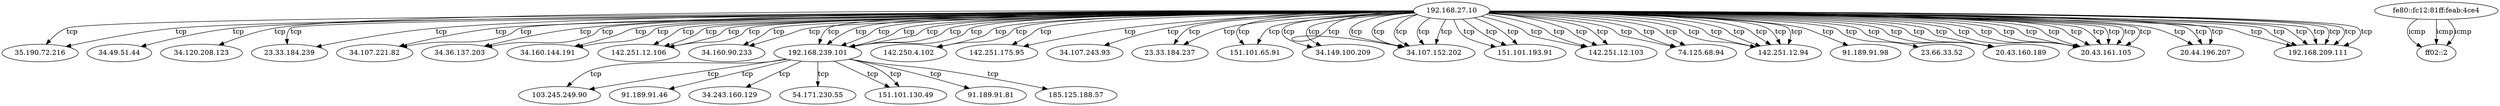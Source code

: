 digraph ZeekTraffic {
    "35.190.72.216" [degree = 2, in_degree = 2, out_degree = 0, activity_score = 0.19, total_connections = 2];
    "34.49.51.44" [degree = 1, in_degree = 1, out_degree = 0, activity_score = 0.10, total_connections = 1];
    "34.120.208.123" [degree = 1, in_degree = 1, out_degree = 0, activity_score = 0.10, total_connections = 1];
    "23.33.184.239" [degree = 2, in_degree = 2, out_degree = 0, activity_score = 0.19, total_connections = 2];
    "34.107.221.82" [degree = 2, in_degree = 2, out_degree = 0, activity_score = 0.19, total_connections = 2];
    "34.36.137.203" [degree = 2, in_degree = 2, out_degree = 0, activity_score = 0.19, total_connections = 2];
    "fe80::fc12:81ff:feab:4ce4" [degree = 3, in_degree = 0, out_degree = 3, activity_score = 0.27, total_connections = 3];
    "34.160.144.191" [degree = 2, in_degree = 2, out_degree = 0, activity_score = 0.19, total_connections = 2];
    "ff02::2" [degree = 3, in_degree = 3, out_degree = 0, activity_score = 0.27, total_connections = 3];
    "142.251.12.106" [degree = 4, in_degree = 4, out_degree = 0, activity_score = 0.34, total_connections = 4];
    "103.245.249.90" [degree = 2, in_degree = 2, out_degree = 0, activity_score = 0.19, total_connections = 2];
    "91.189.91.46" [degree = 1, in_degree = 1, out_degree = 0, activity_score = 0.10, total_connections = 1];
    "34.243.160.129" [degree = 1, in_degree = 1, out_degree = 0, activity_score = 0.10, total_connections = 1];
    "34.160.90.233" [degree = 2, in_degree = 2, out_degree = 0, activity_score = 0.19, total_connections = 2];
    "54.171.230.55" [degree = 1, in_degree = 1, out_degree = 0, activity_score = 0.10, total_connections = 1];
    "192.168.239.101" [degree = 16, in_degree = 7, out_degree = 9, activity_score = 0.81, total_connections = 16];
    "151.101.130.49" [degree = 2, in_degree = 2, out_degree = 0, activity_score = 0.19, total_connections = 2];
    "91.189.91.81" [degree = 1, in_degree = 1, out_degree = 0, activity_score = 0.10, total_connections = 1];
    "142.250.4.102" [degree = 2, in_degree = 2, out_degree = 0, activity_score = 0.19, total_connections = 2];
    "142.251.175.95" [degree = 2, in_degree = 2, out_degree = 0, activity_score = 0.19, total_connections = 2];
    "34.107.243.93" [degree = 1, in_degree = 1, out_degree = 0, activity_score = 0.10, total_connections = 1];
    "23.33.184.237" [degree = 2, in_degree = 2, out_degree = 0, activity_score = 0.19, total_connections = 2];
    "151.101.65.91" [degree = 2, in_degree = 2, out_degree = 0, activity_score = 0.19, total_connections = 2];
    "34.149.100.209" [degree = 2, in_degree = 2, out_degree = 0, activity_score = 0.19, total_connections = 2];
    "34.107.152.202" [degree = 6, in_degree = 6, out_degree = 0, activity_score = 0.47, total_connections = 6];
    "151.101.193.91" [degree = 3, in_degree = 3, out_degree = 0, activity_score = 0.27, total_connections = 3];
    "142.251.12.103" [degree = 4, in_degree = 4, out_degree = 0, activity_score = 0.34, total_connections = 4];
    "185.125.188.57" [degree = 1, in_degree = 1, out_degree = 0, activity_score = 0.10, total_connections = 1];
    "74.125.68.94" [degree = 3, in_degree = 3, out_degree = 0, activity_score = 0.27, total_connections = 3];
    "142.251.12.94" [degree = 6, in_degree = 6, out_degree = 0, activity_score = 0.47, total_connections = 6];
    "91.189.91.98" [degree = 1, in_degree = 1, out_degree = 0, activity_score = 0.10, total_connections = 1];
    "23.66.33.52" [degree = 1, in_degree = 1, out_degree = 0, activity_score = 0.10, total_connections = 1];
    "20.43.160.189" [degree = 4, in_degree = 4, out_degree = 0, activity_score = 0.34, total_connections = 4];
    "192.168.27.10" [degree = 84, in_degree = 0, out_degree = 84, activity_score = 1.00, total_connections = 84];
    "20.43.161.105" [degree = 10, in_degree = 10, out_degree = 0, activity_score = 0.65, total_connections = 10];
    "20.44.196.207" [degree = 3, in_degree = 3, out_degree = 0, activity_score = 0.27, total_connections = 3];
    "192.168.209.111" [degree = 7, in_degree = 7, out_degree = 0, activity_score = 0.52, total_connections = 7];
    "192.168.239.101" -> "151.101.130.49" [label = "tcp", resp_ip_bytes = "8195", orig_ip_bytes = "1632", protocol = "tcp", orig_pkts = "21", timestamp = "1747729700.168650", local_resp = "false", src_port = "39742", service = "ssl", dst_port = "443", conn_state = "SF", resp_bytes = "7351", local_orig = "true", history = "ShADadFfR", orig_bytes = "772", resp_pkts = "21"];
    "192.168.239.101" -> "151.101.130.49" [label = "tcp", resp_ip_bytes = "917779", orig_ip_bytes = "17798", protocol = "tcp", orig_pkts = "425", timestamp = "1747729700.764960", local_resp = "false", src_port = "39754", service = "ssl", dst_port = "443", conn_state = "SF", resp_bytes = "890615", local_orig = "true", history = "ShADadFfR", orig_bytes = "778", resp_pkts = "679"];
    "192.168.239.101" -> "54.171.230.55" [label = "tcp", resp_ip_bytes = "4307", orig_ip_bytes = "1297", protocol = "tcp", orig_pkts = "12", timestamp = "1747729704.876009", local_resp = "false", src_port = "58126", service = "ssl", dst_port = "443", conn_state = "SF", resp_bytes = "3863", local_orig = "true", history = "ShADadFfR", orig_bytes = "797", resp_pkts = "11"];
    "192.168.239.101" -> "34.243.160.129" [label = "tcp", resp_ip_bytes = "6935", orig_ip_bytes = "1408", protocol = "tcp", orig_pkts = "14", timestamp = "1747729729.490923", local_resp = "false", src_port = "52764", service = "ssl", dst_port = "443", conn_state = "SF", resp_bytes = "6371", local_orig = "true", history = "ShADadFfR", orig_bytes = "828", resp_pkts = "14"];
    "192.168.239.101" -> "91.189.91.46" [label = "tcp", resp_ip_bytes = "20841", orig_ip_bytes = "1817", protocol = "tcp", orig_pkts = "21", timestamp = "1747729729.769316", local_resp = "false", src_port = "44370", service = "ssl", dst_port = "443", conn_state = "SF", resp_bytes = "19837", local_orig = "true", history = "ShADadFfR", orig_bytes = "957", resp_pkts = "25"];
    "192.168.239.101" -> "103.245.249.90" [label = "tcp", resp_ip_bytes = "10808394", orig_ip_bytes = "127348", protocol = "tcp", orig_pkts = "3132", timestamp = "1747729729.625599", local_resp = "false", src_port = "51284", service = "http", dst_port = "80", conn_state = "SF", resp_bytes = "10504350", local_orig = "true", history = "ShADadFf", orig_bytes = "2048", resp_pkts = "7601"];
    "192.168.239.101" -> "91.189.91.81" [label = "tcp", resp_ip_bytes = "9778871", orig_ip_bytes = "136082", protocol = "tcp", orig_pkts = "3362", timestamp = "1747729729.407799", local_resp = "false", src_port = "53306", service = "http", dst_port = "80", conn_state = "SF", resp_bytes = "9503267", local_orig = "true", history = "ShADadFf", orig_bytes = "1582", resp_pkts = "6890"];
    "fe80::fc12:81ff:feab:4ce4" -> "ff02::2" [label = "icmp", resp_ip_bytes = "0", orig_ip_bytes = "280", protocol = "icmp", orig_pkts = "5", timestamp = "1747729686.910195", local_resp = "false", src_port = "133", service = "-", dst_port = "134", conn_state = "OTH", resp_bytes = "0", local_orig = "true", history = "-", orig_bytes = "40", resp_pkts = "0"];
    "192.168.239.101" -> "103.245.249.90" [label = "tcp", resp_ip_bytes = "111721218", orig_ip_bytes = "1510259", protocol = "tcp", orig_pkts = "37683", timestamp = "1747729751.921636", local_resp = "false", src_port = "48956", service = "http", dst_port = "80", conn_state = "SF", resp_bytes = "108448188", local_orig = "true", history = "ShADadttFf", orig_bytes = "2919", resp_pkts = "78546"];
    "192.168.27.10" -> "34.160.144.191" [label = "tcp", resp_ip_bytes = "3959", orig_ip_bytes = "1000", protocol = "tcp", orig_pkts = "13", timestamp = "1747729922.348450", local_resp = "false", src_port = "56120", service = "ssl", dst_port = "443", conn_state = "SF", resp_bytes = "3475", local_orig = "true", history = "ShADadFfR", orig_bytes = "460", resp_pkts = "12"];
    "192.168.27.10" -> "34.36.137.203" [label = "tcp", resp_ip_bytes = "5753", orig_ip_bytes = "2757", protocol = "tcp", orig_pkts = "16", timestamp = "1747729923.205480", local_resp = "false", src_port = "42790", service = "ssl", dst_port = "443", conn_state = "SF", resp_bytes = "5149", local_orig = "true", history = "ShADadFfR", orig_bytes = "2097", resp_pkts = "15"];
    "192.168.27.10" -> "142.251.12.106" [label = "tcp", resp_ip_bytes = "5551", orig_ip_bytes = "2239", protocol = "tcp", orig_pkts = "8", timestamp = "1747729923.726720", local_resp = "false", src_port = "53354", service = "ssl", dst_port = "443", conn_state = "SF", resp_bytes = "5187", local_orig = "true", history = "ShADadFf", orig_bytes = "1899", resp_pkts = "9"];
    "192.168.27.10" -> "142.251.12.106" [label = "tcp", resp_ip_bytes = "4404", orig_ip_bytes = "2199", protocol = "tcp", orig_pkts = "7", timestamp = "1747729925.296366", local_resp = "false", src_port = "53362", service = "ssl", dst_port = "443", conn_state = "RSTR", resp_bytes = "4080", local_orig = "true", history = "ShADaFdrR", orig_bytes = "1899", resp_pkts = "8"];
    "192.168.27.10" -> "34.149.100.209" [label = "tcp", resp_ip_bytes = "4342", orig_ip_bytes = "2619", protocol = "tcp", orig_pkts = "12", timestamp = "1747729925.059486", local_resp = "false", src_port = "35306", service = "ssl", dst_port = "443", conn_state = "SF", resp_bytes = "3858", local_orig = "true", history = "ShADadFfR", orig_bytes = "2119", resp_pkts = "12"];
    "192.168.27.10" -> "151.101.65.91" [label = "tcp", resp_ip_bytes = "4862", orig_ip_bytes = "912", protocol = "tcp", orig_pkts = "11", timestamp = "1747729925.348071", local_resp = "false", src_port = "44738", service = "ssl", dst_port = "443", conn_state = "SF", resp_bytes = "4378", local_orig = "true", history = "ShADadFfR", orig_bytes = "452", resp_pkts = "12"];
    "192.168.27.10" -> "142.251.175.95" [label = "tcp", resp_ip_bytes = "44", orig_ip_bytes = "100", protocol = "tcp", orig_pkts = "2", timestamp = "1747729924.880900", local_resp = "false", src_port = "39506", service = "-", dst_port = "443", conn_state = "RSTO", resp_bytes = "0", local_orig = "true", history = "ShR", orig_bytes = "0", resp_pkts = "1"];
    "192.168.27.10" -> "142.251.12.106" [label = "tcp", resp_ip_bytes = "5513", orig_ip_bytes = "2279", protocol = "tcp", orig_pkts = "9", timestamp = "1747729925.446230", local_resp = "false", src_port = "53378", service = "ssl", dst_port = "443", conn_state = "RSTO", resp_bytes = "5189", local_orig = "true", history = "ShADadFR", orig_bytes = "1899", resp_pkts = "8"];
    "192.168.27.10" -> "23.33.184.237" [label = "tcp", resp_ip_bytes = "124", orig_ip_bytes = "240", protocol = "tcp", orig_pkts = "5", timestamp = "1747729923.986624", local_resp = "false", src_port = "54916", service = "-", dst_port = "80", conn_state = "SF", resp_bytes = "0", local_orig = "true", history = "ShAFaf", orig_bytes = "0", resp_pkts = "3"];
    "192.168.27.10" -> "142.251.175.95" [label = "tcp", resp_ip_bytes = "7041480", orig_ip_bytes = "107815", protocol = "tcp", orig_pkts = "2624", timestamp = "1747729925.134679", local_resp = "false", src_port = "39512", service = "ssl", dst_port = "443", conn_state = "SF", resp_bytes = "6845476", local_orig = "true", history = "ShADadFf", orig_bytes = "2835", resp_pkts = "4900"];
    "192.168.27.10" -> "34.107.152.202" [label = "tcp", resp_ip_bytes = "4325", orig_ip_bytes = "2666", protocol = "tcp", orig_pkts = "13", timestamp = "1747729930.053137", local_resp = "false", src_port = "37728", service = "ssl", dst_port = "443", conn_state = "SF", resp_bytes = "3801", local_orig = "true", history = "ShADadFRf", orig_bytes = "2126", resp_pkts = "13"];
    "192.168.27.10" -> "34.107.152.202" [label = "tcp", resp_ip_bytes = "4325", orig_ip_bytes = "2666", protocol = "tcp", orig_pkts = "13", timestamp = "1747729930.054069", local_resp = "false", src_port = "37742", service = "ssl", dst_port = "443", conn_state = "SF", resp_bytes = "3801", local_orig = "true", history = "ShADadFfR", orig_bytes = "2126", resp_pkts = "13"];
    "192.168.27.10" -> "34.107.152.202" [label = "tcp", resp_ip_bytes = "4285", orig_ip_bytes = "2686", protocol = "tcp", orig_pkts = "13", timestamp = "1747729930.054682", local_resp = "false", src_port = "37754", service = "ssl", dst_port = "443", conn_state = "RSTO", resp_bytes = "3801", local_orig = "true", history = "ShADadFR", orig_bytes = "2126", resp_pkts = "12"];
    "192.168.27.10" -> "34.107.152.202" [label = "tcp", resp_ip_bytes = "4285", orig_ip_bytes = "2626", protocol = "tcp", orig_pkts = "12", timestamp = "1747729930.054123", local_resp = "false", src_port = "37746", service = "ssl", dst_port = "443", conn_state = "RSTO", resp_bytes = "3801", local_orig = "true", history = "ShADadFR", orig_bytes = "2126", resp_pkts = "12"];
    "192.168.27.10" -> "34.107.152.202" [label = "tcp", resp_ip_bytes = "4285", orig_ip_bytes = "2626", protocol = "tcp", orig_pkts = "12", timestamp = "1747729930.053014", local_resp = "false", src_port = "37716", service = "ssl", dst_port = "443", conn_state = "RSTO", resp_bytes = "3801", local_orig = "true", history = "ShADadFR", orig_bytes = "2126", resp_pkts = "12"];
    "192.168.27.10" -> "192.168.239.101" [label = "tcp", resp_ip_bytes = "16554", orig_ip_bytes = "3476", protocol = "tcp", orig_pkts = "26", timestamp = "1747729943.319722", local_resp = "true", src_port = "48828", service = "http", dst_port = "80", conn_state = "SF", resp_bytes = "7593", local_orig = "true", history = "ShADTadtfF", orig_bytes = "1054", resp_pkts = "26"];
    "192.168.27.10" -> "151.101.193.91" [label = "tcp", resp_ip_bytes = "5972", orig_ip_bytes = "2600", protocol = "tcp", orig_pkts = "12", timestamp = "1747729951.977259", local_resp = "false", src_port = "50468", service = "ssl", dst_port = "443", conn_state = "SF", resp_bytes = "5488", local_orig = "true", history = "ShADadFfR", orig_bytes = "2100", resp_pkts = "12"];
    "192.168.27.10" -> "151.101.193.91" [label = "tcp", resp_ip_bytes = "5972", orig_ip_bytes = "2640", protocol = "tcp", orig_pkts = "13", timestamp = "1747729951.976770", local_resp = "false", src_port = "50454", service = "ssl", dst_port = "443", conn_state = "SF", resp_bytes = "5488", local_orig = "true", history = "ShADadFfR", orig_bytes = "2100", resp_pkts = "12"];
    "192.168.27.10" -> "34.160.90.233" [label = "tcp", resp_ip_bytes = "4431", orig_ip_bytes = "919", protocol = "tcp", orig_pkts = "11", timestamp = "1747729951.235771", local_resp = "false", src_port = "36268", service = "ssl", dst_port = "443", conn_state = "RSTO", resp_bytes = "3947", local_orig = "true", history = "ShADadFR", orig_bytes = "459", resp_pkts = "12"];
    "192.168.27.10" -> "192.168.239.101" [label = "tcp", resp_ip_bytes = "26524", orig_ip_bytes = "5262", protocol = "tcp", orig_pkts = "26", timestamp = "1747729948.594813", local_resp = "true", src_port = "48838", service = "http", dst_port = "80", conn_state = "SF", resp_bytes = "12318", local_orig = "true", history = "ShADTadttfF", orig_bytes = "1947", resp_pkts = "36"];
    "192.168.27.10" -> "192.168.239.101" [label = "tcp", resp_ip_bytes = "224", orig_ip_bytes = "432", protocol = "tcp", orig_pkts = "8", timestamp = "1747729948.683909", local_resp = "true", src_port = "48848", service = "-", dst_port = "80", conn_state = "SF", resp_bytes = "0", local_orig = "true", history = "ShAFf", orig_bytes = "0", resp_pkts = "4"];
    "192.168.27.10" -> "192.168.239.101" [label = "tcp", resp_ip_bytes = "5188", orig_ip_bytes = "2432", protocol = "tcp", orig_pkts = "14", timestamp = "1747729953.814203", local_resp = "true", src_port = "35662", service = "http", dst_port = "80", conn_state = "SF", resp_bytes = "2222", local_orig = "true", history = "ShADTadtfF", orig_bytes = "844", resp_pkts = "14"];
    "192.168.27.10" -> "192.168.239.101" [label = "tcp", resp_ip_bytes = "1788", orig_ip_bytes = "1290", protocol = "tcp", orig_pkts = "10", timestamp = "1747729953.814673", local_resp = "true", src_port = "35678", service = "http", dst_port = "80", conn_state = "SF", resp_bytes = "626", local_orig = "true", history = "ShADTadtfF", orig_bytes = "377", resp_pkts = "10"];
    "192.168.27.10" -> "192.168.239.101" [label = "tcp", resp_ip_bytes = "224", orig_ip_bytes = "432", protocol = "tcp", orig_pkts = "8", timestamp = "1747729953.819448", local_resp = "true", src_port = "35684", service = "-", dst_port = "80", conn_state = "SF", resp_bytes = "0", local_orig = "true", history = "ShAFf", orig_bytes = "0", resp_pkts = "4"];
    "192.168.27.10" -> "192.168.239.101" [label = "tcp", resp_ip_bytes = "42240", orig_ip_bytes = "12378", protocol = "tcp", orig_pkts = "48", timestamp = "1747729953.727135", local_resp = "true", src_port = "35654", service = "http", dst_port = "80", conn_state = "SF", resp_bytes = "19760", local_orig = "true", history = "ShADTadttTfF", orig_bytes = "4933", resp_pkts = "52"];
    "fe80::fc12:81ff:feab:4ce4" -> "ff02::2" [label = "icmp", resp_ip_bytes = "0", orig_ip_bytes = "56", protocol = "icmp", orig_pkts = "1", timestamp = "1747729918.782189", local_resp = "false", src_port = "133", service = "-", dst_port = "134", conn_state = "OTH", resp_bytes = "0", local_orig = "true", history = "-", orig_bytes = "0", resp_pkts = "0"];
    "192.168.27.10" -> "142.251.12.103" [label = "tcp", resp_ip_bytes = "44", orig_ip_bytes = "100", protocol = "tcp", orig_pkts = "2", timestamp = "1747729973.492890", local_resp = "false", src_port = "34124", service = "-", dst_port = "443", conn_state = "RSTO", resp_bytes = "0", local_orig = "true", history = "ShR", orig_bytes = "0", resp_pkts = "1"];
    "192.168.27.10" -> "142.251.12.103" [label = "tcp", resp_ip_bytes = "6360", orig_ip_bytes = "2676", protocol = "tcp", orig_pkts = "14", timestamp = "1747729973.387056", local_resp = "false", src_port = "34114", service = "ssl", dst_port = "443", conn_state = "RSTO", resp_bytes = "5836", local_orig = "true", history = "ShADadFR", orig_bytes = "2096", resp_pkts = "13"];
    "192.168.27.10" -> "142.251.12.103" [label = "tcp", resp_ip_bytes = "6358", orig_ip_bytes = "2636", protocol = "tcp", orig_pkts = "13", timestamp = "1747729973.531340", local_resp = "false", src_port = "34138", service = "ssl", dst_port = "443", conn_state = "RSTO", resp_bytes = "5834", local_orig = "true", history = "ShADadFR", orig_bytes = "2096", resp_pkts = "13"];
    "192.168.27.10" -> "74.125.68.94" [label = "tcp", resp_ip_bytes = "6390", orig_ip_bytes = "2637", protocol = "tcp", orig_pkts = "13", timestamp = "1747729975.017246", local_resp = "false", src_port = "45128", service = "ssl", dst_port = "443", conn_state = "RSTO", resp_bytes = "5866", local_orig = "true", history = "ShADadFR", orig_bytes = "2097", resp_pkts = "13"];
    "192.168.27.10" -> "91.189.91.98" [label = "tcp", resp_ip_bytes = "389", orig_ip_bytes = "348", protocol = "tcp", orig_pkts = "6", timestamp = "1747729983.019765", local_resp = "false", src_port = "37024", service = "http", dst_port = "80", conn_state = "SF", resp_bytes = "185", local_orig = "true", history = "ShADadFf", orig_bytes = "88", resp_pkts = "5"];
    "192.168.27.10" -> "23.66.33.52" [label = "tcp", resp_ip_bytes = "2225", orig_ip_bytes = "1442", protocol = "tcp", orig_pkts = "14", timestamp = "1747729925.481212", local_resp = "false", src_port = "40176", service = "http", dst_port = "80", conn_state = "SF", resp_bytes = "1741", local_orig = "true", history = "ShADadfF", orig_bytes = "862", resp_pkts = "12"];
    "192.168.27.10" -> "142.250.4.102" [label = "tcp", resp_ip_bytes = "11555", orig_ip_bytes = "3251", protocol = "tcp", orig_pkts = "17", timestamp = "1747729990.565836", local_resp = "false", src_port = "33698", service = "ssl", dst_port = "443", conn_state = "SF", resp_bytes = "10711", local_orig = "true", history = "ShADadFf", orig_bytes = "2551", resp_pkts = "21"];
    "192.168.27.10" -> "142.250.4.102" [label = "tcp", resp_ip_bytes = "44", orig_ip_bytes = "100", protocol = "tcp", orig_pkts = "2", timestamp = "1747729990.315696", local_resp = "false", src_port = "33694", service = "-", dst_port = "443", conn_state = "RSTO", resp_bytes = "0", local_orig = "true", history = "ShR", orig_bytes = "0", resp_pkts = "1"];
    "192.168.27.10" -> "20.43.161.105" [label = "tcp", resp_ip_bytes = "6207", orig_ip_bytes = "2652", protocol = "tcp", orig_pkts = "13", timestamp = "1747729991.367823", local_resp = "false", src_port = "52796", service = "ssl", dst_port = "443", conn_state = "SF", resp_bytes = "5643", local_orig = "true", history = "ShADadFfR", orig_bytes = "2112", resp_pkts = "14"];
    "192.168.27.10" -> "20.43.161.105" [label = "tcp", resp_ip_bytes = "6136", orig_ip_bytes = "2652", protocol = "tcp", orig_pkts = "13", timestamp = "1747729991.368153", local_resp = "false", src_port = "52800", service = "ssl", dst_port = "443", conn_state = "SF", resp_bytes = "5612", local_orig = "true", history = "ShADadFfR", orig_bytes = "2112", resp_pkts = "13"];
    "192.168.27.10" -> "20.43.161.105" [label = "tcp", resp_ip_bytes = "6168", orig_ip_bytes = "2622", protocol = "tcp", orig_pkts = "12", timestamp = "1747729992.629584", local_resp = "false", src_port = "52820", service = "ssl", dst_port = "443", conn_state = "RSTO", resp_bytes = "5644", local_orig = "true", history = "ShADadFR", orig_bytes = "2122", resp_pkts = "13"];
    "192.168.27.10" -> "20.43.161.105" [label = "tcp", resp_ip_bytes = "6168", orig_ip_bytes = "2662", protocol = "tcp", orig_pkts = "13", timestamp = "1747729992.630118", local_resp = "false", src_port = "52834", service = "ssl", dst_port = "443", conn_state = "RSTO", resp_bytes = "5644", local_orig = "true", history = "ShADadFR", orig_bytes = "2122", resp_pkts = "13"];
    "192.168.27.10" -> "20.43.161.105" [label = "tcp", resp_ip_bytes = "6168", orig_ip_bytes = "2662", protocol = "tcp", orig_pkts = "13", timestamp = "1747729992.630145", local_resp = "false", src_port = "52844", service = "ssl", dst_port = "443", conn_state = "RSTO", resp_bytes = "5644", local_orig = "true", history = "ShADadFR", orig_bytes = "2122", resp_pkts = "13"];
    "192.168.27.10" -> "20.43.161.105" [label = "tcp", resp_ip_bytes = "6168", orig_ip_bytes = "2722", protocol = "tcp", orig_pkts = "14", timestamp = "1747729992.630253", local_resp = "false", src_port = "52854", service = "ssl", dst_port = "443", conn_state = "SF", resp_bytes = "5644", local_orig = "true", history = "ShADadFfR", orig_bytes = "2122", resp_pkts = "13"];
    "192.168.27.10" -> "20.43.161.105" [label = "tcp", resp_ip_bytes = "6168", orig_ip_bytes = "2662", protocol = "tcp", orig_pkts = "13", timestamp = "1747729992.630024", local_resp = "false", src_port = "52822", service = "ssl", dst_port = "443", conn_state = "SF", resp_bytes = "5644", local_orig = "true", history = "ShADadFf", orig_bytes = "2122", resp_pkts = "13"];
    "192.168.27.10" -> "20.43.161.105" [label = "tcp", resp_ip_bytes = "6168", orig_ip_bytes = "2622", protocol = "tcp", orig_pkts = "12", timestamp = "1747729992.629420", local_resp = "false", src_port = "52816", service = "ssl", dst_port = "443", conn_state = "RSTO", resp_bytes = "5644", local_orig = "true", history = "ShADadFR", orig_bytes = "2122", resp_pkts = "13"];
    "192.168.27.10" -> "192.168.209.111" [label = "tcp", resp_ip_bytes = "929", orig_ip_bytes = "1044", protocol = "tcp", orig_pkts = "12", timestamp = "1747729924.165999", local_resp = "true", src_port = "38090", service = "http", dst_port = "80", conn_state = "SF", resp_bytes = "297", local_orig = "true", history = "ShADadfF", orig_bytes = "412", resp_pkts = "12"];
    "192.168.27.10" -> "192.168.209.111" [label = "tcp", resp_ip_bytes = "1991", orig_ip_bytes = "1001", protocol = "tcp", orig_pkts = "12", timestamp = "1747729927.914540", local_resp = "true", src_port = "38116", service = "http", dst_port = "80", conn_state = "SF", resp_bytes = "1359", local_orig = "true", history = "ShADadfF", orig_bytes = "369", resp_pkts = "12"];
    "192.168.27.10" -> "192.168.209.111" [label = "tcp", resp_ip_bytes = "31819", orig_ip_bytes = "2457", protocol = "tcp", orig_pkts = "26", timestamp = "1747729927.726415", local_resp = "true", src_port = "38104", service = "http", dst_port = "80", conn_state = "SF", resp_bytes = "29991", local_orig = "true", history = "ShADadfF", orig_bytes = "1097", resp_pkts = "35"];
    "192.168.27.10" -> "192.168.209.111" [label = "tcp", resp_ip_bytes = "8480", orig_ip_bytes = "1238", protocol = "tcp", orig_pkts = "17", timestamp = "1747729927.914682", local_resp = "true", src_port = "38118", service = "http", dst_port = "80", conn_state = "SF", resp_bytes = "7588", local_orig = "true", history = "ShADadfF", orig_bytes = "346", resp_pkts = "17"];
    "192.168.27.10" -> "192.168.209.111" [label = "tcp", resp_ip_bytes = "93609", orig_ip_bytes = "3123", protocol = "tcp", orig_pkts = "53", timestamp = "1747729927.915263", local_resp = "true", src_port = "38128", service = "http", dst_port = "80", conn_state = "SF", resp_bytes = "89753", local_orig = "true", history = "ShADadfF", orig_bytes = "359", resp_pkts = "74"];
    "192.168.27.10" -> "192.168.209.111" [label = "tcp", resp_ip_bytes = "41992", orig_ip_bytes = "2346", protocol = "tcp", orig_pkts = "38", timestamp = "1747729927.915828", local_resp = "true", src_port = "38130", service = "http", dst_port = "80", conn_state = "SF", resp_bytes = "39956", local_orig = "true", history = "ShADadfF", orig_bytes = "362", resp_pkts = "39"];
    "192.168.27.10" -> "192.168.209.111" [label = "tcp", resp_ip_bytes = "12919", orig_ip_bytes = "1387", protocol = "tcp", orig_pkts = "20", timestamp = "1747729927.916349", local_resp = "true", src_port = "38146", service = "http", dst_port = "80", conn_state = "SF", resp_bytes = "11871", local_orig = "true", history = "ShADadfF", orig_bytes = "339", resp_pkts = "20"];
    "192.168.27.10" -> "20.43.161.105" [label = "tcp", resp_ip_bytes = "4059832", orig_ip_bytes = "74479", protocol = "tcp", orig_pkts = "1498", timestamp = "1747729991.367433", local_resp = "false", src_port = "52784", service = "ssl", dst_port = "443", conn_state = "SF", resp_bytes = "3939668", local_orig = "true", history = "ShADadfF", orig_bytes = "14539", resp_pkts = "3004"];
    "192.168.27.10" -> "20.44.196.207" [label = "tcp", resp_ip_bytes = "6136", orig_ip_bytes = "2618", protocol = "tcp", orig_pkts = "12", timestamp = "1747730004.107503", local_resp = "false", src_port = "34388", service = "ssl", dst_port = "443", conn_state = "RSTO", resp_bytes = "5612", local_orig = "true", history = "ShADadFR", orig_bytes = "2118", resp_pkts = "13"];
    "192.168.27.10" -> "20.44.196.207" [label = "tcp", resp_ip_bytes = "6145", orig_ip_bytes = "2578", protocol = "tcp", orig_pkts = "11", timestamp = "1747730004.106690", local_resp = "false", src_port = "34382", service = "ssl", dst_port = "443", conn_state = "RSTO", resp_bytes = "5621", local_orig = "true", history = "ShADadFR", orig_bytes = "2118", resp_pkts = "13"];
    "192.168.27.10" -> "20.43.160.189" [label = "tcp", resp_ip_bytes = "6199", orig_ip_bytes = "2629", protocol = "tcp", orig_pkts = "12", timestamp = "1747730005.896538", local_resp = "false", src_port = "43966", service = "ssl", dst_port = "443", conn_state = "SF", resp_bytes = "5675", local_orig = "true", history = "ShADadFfR", orig_bytes = "2129", resp_pkts = "13"];
    "192.168.27.10" -> "20.43.160.189" [label = "tcp", resp_ip_bytes = "6168", orig_ip_bytes = "2669", protocol = "tcp", orig_pkts = "13", timestamp = "1747730005.896112", local_resp = "false", src_port = "43964", service = "ssl", dst_port = "443", conn_state = "RSTO", resp_bytes = "5644", local_orig = "true", history = "ShADadFR", orig_bytes = "2129", resp_pkts = "13"];
    "192.168.27.10" -> "20.43.160.189" [label = "tcp", resp_ip_bytes = "6199", orig_ip_bytes = "2629", protocol = "tcp", orig_pkts = "12", timestamp = "1747730005.897173", local_resp = "false", src_port = "43980", service = "ssl", dst_port = "443", conn_state = "RSTO", resp_bytes = "5675", local_orig = "true", history = "ShADadFR", orig_bytes = "2129", resp_pkts = "13"];
    "192.168.239.101" -> "185.125.188.57" [label = "tcp", resp_ip_bytes = "39005", orig_ip_bytes = "12058", protocol = "tcp", orig_pkts = "39", timestamp = "1747730001.900092", local_resp = "false", src_port = "58590", service = "ssl", dst_port = "443", conn_state = "SF", resp_bytes = "37081", local_orig = "true", history = "ShADadfF", orig_bytes = "10478", resp_pkts = "48"];
    "192.168.27.10" -> "20.44.196.207" [label = "tcp", resp_ip_bytes = "12943", orig_ip_bytes = "3557", protocol = "tcp", orig_pkts = "19", timestamp = "1747730004.106280", local_resp = "false", src_port = "34380", service = "ssl", dst_port = "443", conn_state = "SF", resp_bytes = "12059", local_orig = "true", history = "ShADadfF", orig_bytes = "2777", resp_pkts = "22"];
    "192.168.27.10" -> "20.43.161.105" [label = "tcp", resp_ip_bytes = "270311", orig_ip_bytes = "21005", protocol = "tcp", orig_pkts = "175", timestamp = "1747730005.519479", local_resp = "false", src_port = "37600", service = "ssl", dst_port = "443", conn_state = "SF", resp_bytes = "259467", local_orig = "true", history = "ShADadfF", orig_bytes = "13985", resp_pkts = "271"];
    "192.168.27.10" -> "20.43.160.189" [label = "tcp", resp_ip_bytes = "62688", orig_ip_bytes = "4106", protocol = "tcp", orig_pkts = "33", timestamp = "1747730005.897096", local_resp = "false", src_port = "43968", service = "ssl", dst_port = "443", conn_state = "SF", resp_bytes = "60284", local_orig = "true", history = "ShADadfF", orig_bytes = "2766", resp_pkts = "60"];
    "192.168.27.10" -> "142.251.12.94" [label = "tcp", resp_ip_bytes = "1346", orig_ip_bytes = "1168", protocol = "tcp", orig_pkts = "18", timestamp = "1747729924.101756", local_resp = "false", src_port = "33060", service = "http", dst_port = "80", conn_state = "SF", resp_bytes = "702", local_orig = "true", history = "ShADadFf", orig_bytes = "428", resp_pkts = "16"];
    "192.168.27.10" -> "142.251.12.94" [label = "tcp", resp_ip_bytes = "1346", orig_ip_bytes = "1168", protocol = "tcp", orig_pkts = "18", timestamp = "1747729925.407641", local_resp = "false", src_port = "33070", service = "http", dst_port = "80", conn_state = "SF", resp_bytes = "702", local_orig = "true", history = "ShADadFf", orig_bytes = "428", resp_pkts = "16"];
    "192.168.27.10" -> "23.33.184.239" [label = "tcp", resp_ip_bytes = "2584", orig_ip_bytes = "1802", protocol = "tcp", orig_pkts = "23", timestamp = "1747729922.929534", local_resp = "false", src_port = "50248", service = "http", dst_port = "80", conn_state = "SF", resp_bytes = "1780", local_orig = "true", history = "ShADadFf", orig_bytes = "862", resp_pkts = "20"];
    "192.168.27.10" -> "23.33.184.239" [label = "tcp", resp_ip_bytes = "3512", orig_ip_bytes = "2273", protocol = "tcp", orig_pkts = "24", timestamp = "1747729922.930726", local_resp = "false", src_port = "50256", service = "http", dst_port = "80", conn_state = "SF", resp_bytes = "2668", local_orig = "true", history = "ShADadFf", orig_bytes = "1293", resp_pkts = "21"];
    "192.168.27.10" -> "23.33.184.237" [label = "tcp", resp_ip_bytes = "3553", orig_ip_bytes = "2313", protocol = "tcp", orig_pkts = "25", timestamp = "1747729924.239839", local_resp = "false", src_port = "54928", service = "http", dst_port = "80", conn_state = "SF", resp_bytes = "2669", local_orig = "true", history = "ShADadFf", orig_bytes = "1293", resp_pkts = "22"];
    "192.168.27.10" -> "34.107.221.82" [label = "tcp", resp_ip_bytes = "2156", orig_ip_bytes = "2272", protocol = "tcp", orig_pkts = "27", timestamp = "1747729922.844581", local_resp = "false", src_port = "33796", service = "http", dst_port = "80", conn_state = "SF", resp_bytes = "1192", local_orig = "true", history = "ShADadFf", orig_bytes = "1172", resp_pkts = "24"];
    "192.168.27.10" -> "34.107.221.82" [label = "tcp", resp_ip_bytes = "2124", orig_ip_bytes = "2730", protocol = "tcp", orig_pkts = "29", timestamp = "1747729923.101570", local_resp = "false", src_port = "33804", service = "http", dst_port = "80", conn_state = "SF", resp_bytes = "1080", local_orig = "true", history = "ShADadFf", orig_bytes = "1550", resp_pkts = "26"];
    "192.168.27.10" -> "34.120.208.123" [label = "tcp", resp_ip_bytes = "4377", orig_ip_bytes = "955", protocol = "tcp", orig_pkts = "12", timestamp = "1747730086.155512", local_resp = "false", src_port = "54276", service = "ssl", dst_port = "443", conn_state = "RSTO", resp_bytes = "3853", local_orig = "true", history = "ShADadFR", orig_bytes = "455", resp_pkts = "13"];
    "192.168.27.10" -> "142.251.12.94" [label = "tcp", resp_ip_bytes = "3471", orig_ip_bytes = "2390", protocol = "tcp", orig_pkts = "27", timestamp = "1747729923.571858", local_resp = "false", src_port = "33044", service = "http", dst_port = "80", conn_state = "SF", resp_bytes = "2507", local_orig = "true", history = "ShADadFf", orig_bytes = "1290", resp_pkts = "24"];
    "192.168.27.10" -> "142.251.12.94" [label = "tcp", resp_ip_bytes = "3471", orig_ip_bytes = "2390", protocol = "tcp", orig_pkts = "27", timestamp = "1747729923.580127", local_resp = "false", src_port = "33054", service = "http", dst_port = "80", conn_state = "SF", resp_bytes = "2507", local_orig = "true", history = "ShADadFf", orig_bytes = "1290", resp_pkts = "24"];
    "192.168.27.10" -> "34.36.137.203" [label = "tcp", resp_ip_bytes = "6702", orig_ip_bytes = "4071", protocol = "tcp", orig_pkts = "28", timestamp = "1747729923.206158", local_resp = "false", src_port = "42794", service = "ssl", dst_port = "443", conn_state = "SF", resp_bytes = "5618", local_orig = "true", history = "ShADadFf", orig_bytes = "2931", resp_pkts = "27"];
    "192.168.27.10" -> "142.251.12.94" [label = "tcp", resp_ip_bytes = "4253", orig_ip_bytes = "2938", protocol = "tcp", orig_pkts = "30", timestamp = "1747729923.534508", local_resp = "false", src_port = "33042", service = "http", dst_port = "80", conn_state = "SF", resp_bytes = "3209", local_orig = "true", history = "ShADadFf", orig_bytes = "1718", resp_pkts = "26"];
    "192.168.27.10" -> "34.107.243.93" [label = "tcp", resp_ip_bytes = "4607", orig_ip_bytes = "3058", protocol = "tcp", orig_pkts = "20", timestamp = "1747729924.951998", local_resp = "false", src_port = "41108", service = "ssl", dst_port = "443", conn_state = "SF", resp_bytes = "3843", local_orig = "true", history = "ShADadFf", orig_bytes = "2238", resp_pkts = "19"];
    "192.168.27.10" -> "34.107.152.202" [label = "tcp", resp_ip_bytes = "5308", orig_ip_bytes = "4197", protocol = "tcp", orig_pkts = "27", timestamp = "1747729930.051579", local_resp = "false", src_port = "37708", service = "ssl", dst_port = "443", conn_state = "SF", resp_bytes = "4224", local_orig = "true", history = "ShADadFf", orig_bytes = "3097", resp_pkts = "27"];
    "192.168.27.10" -> "34.49.51.44" [label = "tcp", resp_ip_bytes = "5165", orig_ip_bytes = "3510", protocol = "tcp", orig_pkts = "24", timestamp = "1747729951.337252", local_resp = "false", src_port = "33156", service = "ssl", dst_port = "443", conn_state = "SF", resp_bytes = "4241", local_orig = "true", history = "ShADadFf", orig_bytes = "2530", resp_pkts = "23"];
    "192.168.27.10" -> "35.190.72.216" [label = "tcp", resp_ip_bytes = "4615", orig_ip_bytes = "2982", protocol = "tcp", orig_pkts = "18", timestamp = "1747729951.337044", local_resp = "false", src_port = "51456", service = "ssl", dst_port = "443", conn_state = "SF", resp_bytes = "3851", local_orig = "true", history = "ShADadFf", orig_bytes = "2242", resp_pkts = "19"];
    "192.168.27.10" -> "34.149.100.209" [label = "tcp", resp_ip_bytes = "279654", orig_ip_bytes = "9565", protocol = "tcp", orig_pkts = "165", timestamp = "1747729923.513747", local_resp = "false", src_port = "35292", service = "ssl", dst_port = "443", conn_state = "SF", resp_bytes = "269610", local_orig = "true", history = "ShADadFf", orig_bytes = "2945", resp_pkts = "251"];
    "192.168.27.10" -> "34.160.90.233" [label = "tcp", resp_ip_bytes = "7543", orig_ip_bytes = "2341", protocol = "tcp", orig_pkts = "23", timestamp = "1747729951.235264", local_resp = "false", src_port = "36258", service = "ssl", dst_port = "443", conn_state = "SF", resp_bytes = "6539", local_orig = "true", history = "ShADadFf", orig_bytes = "1401", resp_pkts = "25"];
    "192.168.27.10" -> "151.101.65.91" [label = "tcp", resp_ip_bytes = "859025", orig_ip_bytes = "21784", protocol = "tcp", orig_pkts = "498", timestamp = "1747729925.348149", local_resp = "false", src_port = "44748", service = "ssl", dst_port = "443", conn_state = "SF", resp_bytes = "833981", local_orig = "true", history = "ShADadFfR", orig_bytes = "1844", resp_pkts = "626"];
    "192.168.27.10" -> "35.190.72.216" [label = "tcp", resp_ip_bytes = "5067", orig_ip_bytes = "3409", protocol = "tcp", orig_pkts = "22", timestamp = "1747729952.227614", local_resp = "false", src_port = "51462", service = "ssl", dst_port = "443", conn_state = "SF", resp_bytes = "4183", local_orig = "true", history = "ShADadFf", orig_bytes = "2509", resp_pkts = "22"];
    "192.168.27.10" -> "34.160.144.191" [label = "tcp", resp_ip_bytes = "16547", orig_ip_bytes = "2742", protocol = "tcp", orig_pkts = "32", timestamp = "1747729922.349285", local_resp = "false", src_port = "56126", service = "ssl", dst_port = "443", conn_state = "SF", resp_bytes = "15143", local_orig = "true", history = "ShADadFf", orig_bytes = "1442", resp_pkts = "35"];
    "192.168.27.10" -> "74.125.68.94" [label = "tcp", resp_ip_bytes = "298178", orig_ip_bytes = "9798", protocol = "tcp", orig_pkts = "180", timestamp = "1747729975.016356", local_resp = "false", src_port = "45114", service = "ssl", dst_port = "443", conn_state = "SF", resp_bytes = "288854", local_orig = "true", history = "ShADadFf", orig_bytes = "2578", resp_pkts = "233"];
    "192.168.27.10" -> "74.125.68.94" [label = "tcp", resp_ip_bytes = "6749", orig_ip_bytes = "3088", protocol = "tcp", orig_pkts = "21", timestamp = "1747729978.880317", local_resp = "false", src_port = "38394", service = "ssl", dst_port = "443", conn_state = "SF", resp_bytes = "5945", local_orig = "true", history = "ShADadFf", orig_bytes = "2228", resp_pkts = "20"];
    "192.168.27.10" -> "142.251.12.94" [label = "tcp", resp_ip_bytes = "6749", orig_ip_bytes = "3050", protocol = "tcp", orig_pkts = "20", timestamp = "1747729978.606125", local_resp = "false", src_port = "45548", service = "ssl", dst_port = "443", conn_state = "SF", resp_bytes = "5945", local_orig = "true", history = "ShADadFf", orig_bytes = "2230", resp_pkts = "20"];
    "192.168.27.10" -> "142.251.12.103" [label = "tcp", resp_ip_bytes = "172923", orig_ip_bytes = "23874", protocol = "tcp", orig_pkts = "121", timestamp = "1747729973.377320", local_resp = "false", src_port = "34112", service = "ssl", dst_port = "443", conn_state = "SF", resp_bytes = "165799", local_orig = "true", history = "ShADadFf", orig_bytes = "19014", resp_pkts = "178"];
    "192.168.27.10" -> "142.251.12.106" [label = "tcp", resp_ip_bytes = "19220", orig_ip_bytes = "7584", protocol = "tcp", orig_pkts = "72", timestamp = "1747729939.030566", local_resp = "false", src_port = "37030", service = "ssl", dst_port = "443", conn_state = "SF", resp_bytes = "15976", local_orig = "true", history = "ShADadFf", orig_bytes = "4684", resp_pkts = "81"];
    "192.168.27.10" -> "151.101.193.91" [label = "tcp", resp_ip_bytes = "6395", orig_ip_bytes = "2971", protocol = "tcp", orig_pkts = "18", timestamp = "1747730007.818444", local_resp = "false", src_port = "33498", service = "ssl", dst_port = "443", conn_state = "SF", resp_bytes = "5631", local_orig = "true", history = "ShADadFfR", orig_bytes = "2231", resp_pkts = "19"];
    "fe80::fc12:81ff:feab:4ce4" -> "ff02::2" [label = "icmp", resp_ip_bytes = "0", orig_ip_bytes = "56", protocol = "icmp", orig_pkts = "1", timestamp = "1747730148.158194", local_resp = "false", src_port = "133", service = "-", dst_port = "134", conn_state = "OTH", resp_bytes = "0", local_orig = "true", history = "-", orig_bytes = "0", resp_pkts = "0"];
}
